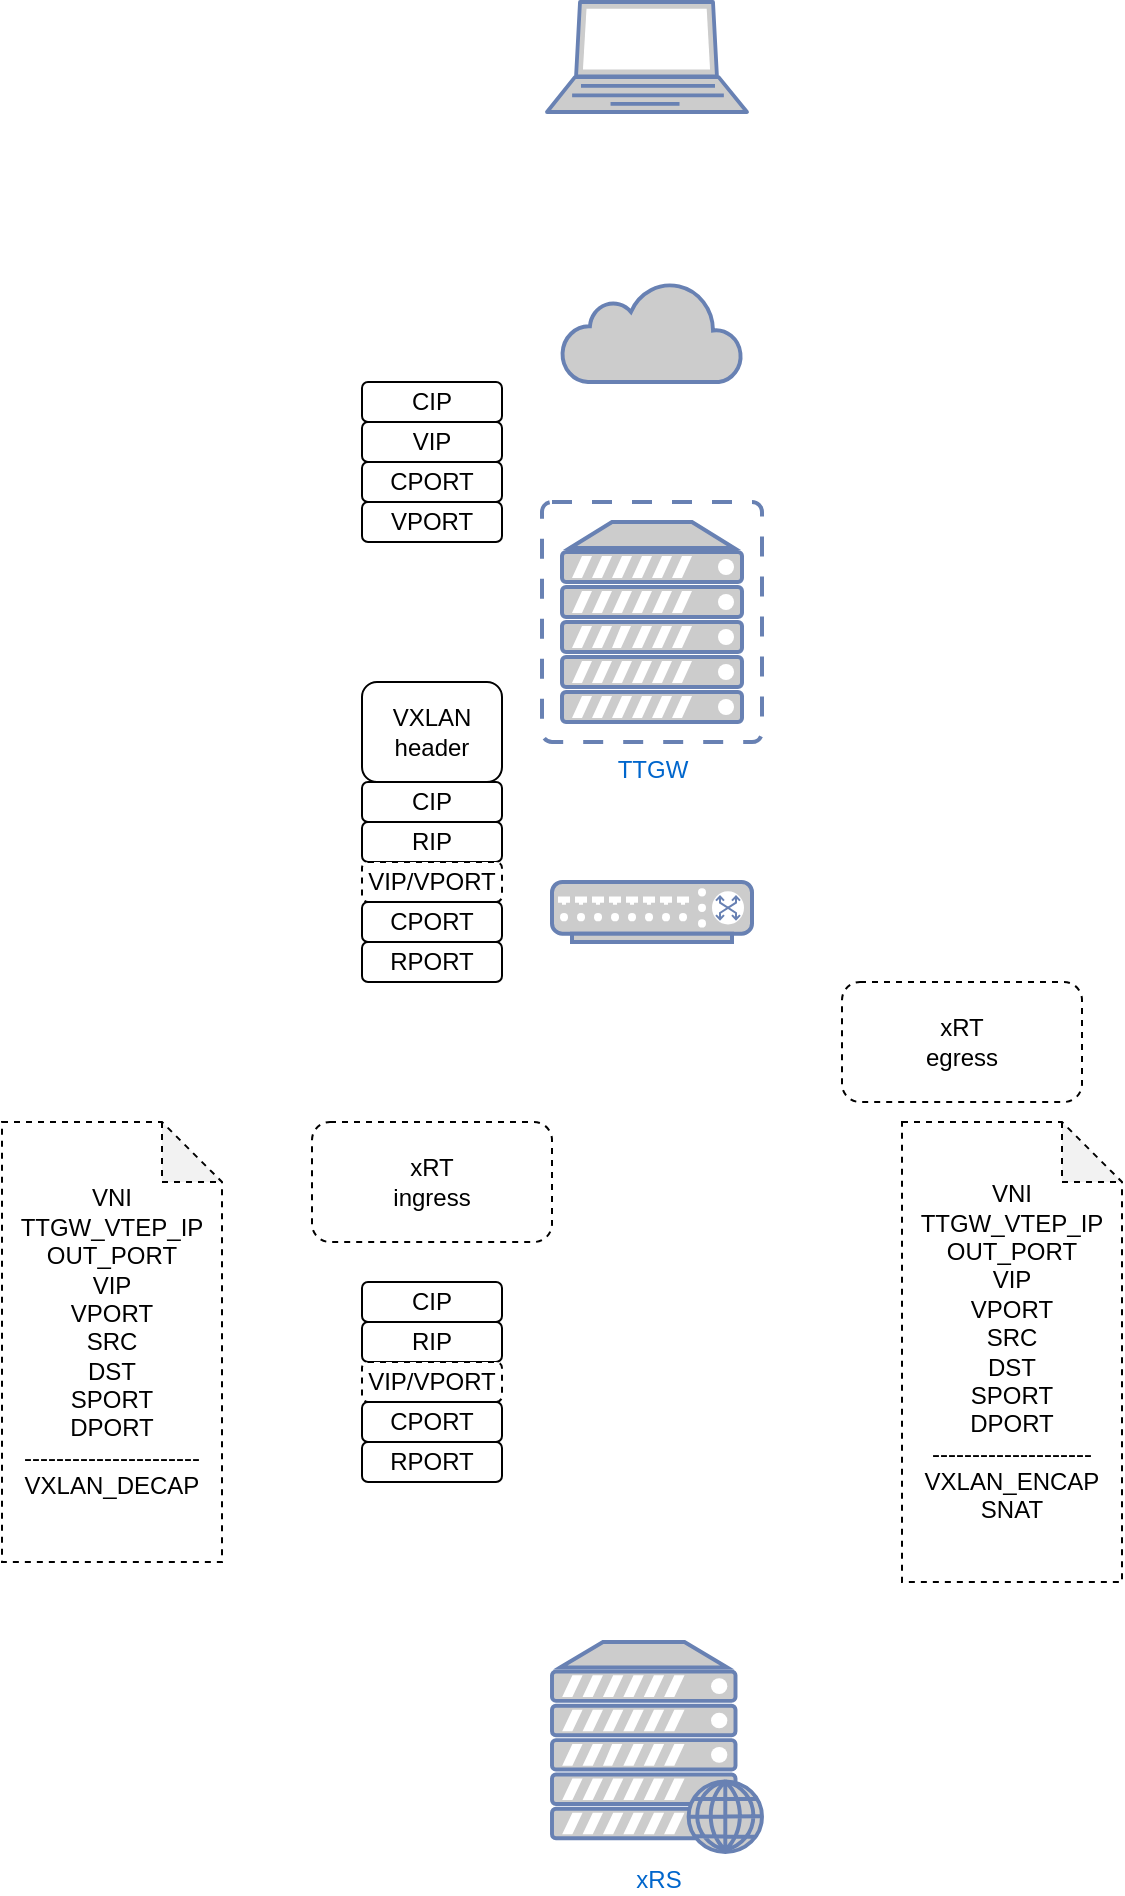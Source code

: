 <mxfile version="13.0.6" type="github">
  <diagram id="UCOVGmrTwVSSN8ZXNxZm" name="第 1 页">
    <mxGraphModel dx="946" dy="1760" grid="1" gridSize="10" guides="1" tooltips="1" connect="1" arrows="1" fold="1" page="1" pageScale="1" pageWidth="827" pageHeight="1169" math="0" shadow="0">
      <root>
        <mxCell id="0" />
        <mxCell id="1" parent="0" />
        <mxCell id="3ddTQeFGDiyhyXyo14fi-3" value="xRS" style="fontColor=#0066CC;verticalAlign=top;verticalLabelPosition=bottom;labelPosition=center;align=center;html=1;outlineConnect=0;fillColor=#CCCCCC;strokeColor=#6881B3;gradientColor=none;gradientDirection=north;strokeWidth=2;shape=mxgraph.networks.web_server;" vertex="1" parent="1">
          <mxGeometry x="395" y="580" width="105" height="105" as="geometry" />
        </mxCell>
        <mxCell id="3ddTQeFGDiyhyXyo14fi-4" value="TTGW" style="fontColor=#0066CC;verticalAlign=top;verticalLabelPosition=bottom;labelPosition=center;align=center;html=1;outlineConnect=0;fillColor=#CCCCCC;strokeColor=#6881B3;gradientColor=none;gradientDirection=north;strokeWidth=2;shape=mxgraph.networks.virtual_server;" vertex="1" parent="1">
          <mxGeometry x="390" y="10" width="110" height="120" as="geometry" />
        </mxCell>
        <mxCell id="3ddTQeFGDiyhyXyo14fi-5" value="" style="fontColor=#0066CC;verticalAlign=top;verticalLabelPosition=bottom;labelPosition=center;align=center;html=1;outlineConnect=0;fillColor=#CCCCCC;strokeColor=#6881B3;gradientColor=none;gradientDirection=north;strokeWidth=2;shape=mxgraph.networks.switch;" vertex="1" parent="1">
          <mxGeometry x="395" y="200" width="100" height="30" as="geometry" />
        </mxCell>
        <mxCell id="3ddTQeFGDiyhyXyo14fi-7" value="" style="html=1;outlineConnect=0;fillColor=#CCCCCC;strokeColor=#6881B3;gradientColor=none;gradientDirection=north;strokeWidth=2;shape=mxgraph.networks.cloud;fontColor=#ffffff;" vertex="1" parent="1">
          <mxGeometry x="400" y="-100" width="90" height="50" as="geometry" />
        </mxCell>
        <mxCell id="3ddTQeFGDiyhyXyo14fi-8" value="CIP" style="rounded=1;whiteSpace=wrap;html=1;" vertex="1" parent="1">
          <mxGeometry x="300" y="-50" width="70" height="20" as="geometry" />
        </mxCell>
        <mxCell id="3ddTQeFGDiyhyXyo14fi-9" value="VIP" style="rounded=1;whiteSpace=wrap;html=1;" vertex="1" parent="1">
          <mxGeometry x="300" y="-30" width="70" height="20" as="geometry" />
        </mxCell>
        <mxCell id="3ddTQeFGDiyhyXyo14fi-10" value="" style="fontColor=#0066CC;verticalAlign=top;verticalLabelPosition=bottom;labelPosition=center;align=center;html=1;outlineConnect=0;fillColor=#CCCCCC;strokeColor=#6881B3;gradientColor=none;gradientDirection=north;strokeWidth=2;shape=mxgraph.networks.laptop;" vertex="1" parent="1">
          <mxGeometry x="392.5" y="-240" width="100" height="55" as="geometry" />
        </mxCell>
        <mxCell id="3ddTQeFGDiyhyXyo14fi-11" value="CIP" style="rounded=1;whiteSpace=wrap;html=1;" vertex="1" parent="1">
          <mxGeometry x="300" y="150" width="70" height="20" as="geometry" />
        </mxCell>
        <mxCell id="3ddTQeFGDiyhyXyo14fi-12" value="RIP" style="rounded=1;whiteSpace=wrap;html=1;" vertex="1" parent="1">
          <mxGeometry x="300" y="170" width="70" height="20" as="geometry" />
        </mxCell>
        <mxCell id="3ddTQeFGDiyhyXyo14fi-13" value="CPORT" style="rounded=1;whiteSpace=wrap;html=1;" vertex="1" parent="1">
          <mxGeometry x="300" y="-10" width="70" height="20" as="geometry" />
        </mxCell>
        <mxCell id="3ddTQeFGDiyhyXyo14fi-14" value="VIP/VPORT" style="rounded=1;whiteSpace=wrap;html=1;dashed=1;" vertex="1" parent="1">
          <mxGeometry x="300" y="190" width="70" height="20" as="geometry" />
        </mxCell>
        <mxCell id="3ddTQeFGDiyhyXyo14fi-15" value="RPORT" style="rounded=1;whiteSpace=wrap;html=1;" vertex="1" parent="1">
          <mxGeometry x="300" y="230" width="70" height="20" as="geometry" />
        </mxCell>
        <mxCell id="3ddTQeFGDiyhyXyo14fi-16" value="VXLAN&lt;br&gt;header" style="rounded=1;whiteSpace=wrap;html=1;" vertex="1" parent="1">
          <mxGeometry x="300" y="100" width="70" height="50" as="geometry" />
        </mxCell>
        <mxCell id="3ddTQeFGDiyhyXyo14fi-17" value="CIP" style="rounded=1;whiteSpace=wrap;html=1;" vertex="1" parent="1">
          <mxGeometry x="300" y="400" width="70" height="20" as="geometry" />
        </mxCell>
        <mxCell id="3ddTQeFGDiyhyXyo14fi-18" value="RIP" style="rounded=1;whiteSpace=wrap;html=1;" vertex="1" parent="1">
          <mxGeometry x="300" y="420" width="70" height="20" as="geometry" />
        </mxCell>
        <mxCell id="3ddTQeFGDiyhyXyo14fi-19" value="VIP/VPORT" style="rounded=1;whiteSpace=wrap;html=1;dashed=1;" vertex="1" parent="1">
          <mxGeometry x="300" y="440" width="70" height="20" as="geometry" />
        </mxCell>
        <mxCell id="3ddTQeFGDiyhyXyo14fi-20" value="RPORT" style="rounded=1;whiteSpace=wrap;html=1;" vertex="1" parent="1">
          <mxGeometry x="300" y="480" width="70" height="20" as="geometry" />
        </mxCell>
        <mxCell id="3ddTQeFGDiyhyXyo14fi-22" value="VPORT" style="rounded=1;whiteSpace=wrap;html=1;" vertex="1" parent="1">
          <mxGeometry x="300" y="10" width="70" height="20" as="geometry" />
        </mxCell>
        <mxCell id="3ddTQeFGDiyhyXyo14fi-23" value="CPORT" style="rounded=1;whiteSpace=wrap;html=1;" vertex="1" parent="1">
          <mxGeometry x="300" y="210" width="70" height="20" as="geometry" />
        </mxCell>
        <mxCell id="3ddTQeFGDiyhyXyo14fi-24" value="CPORT" style="rounded=1;whiteSpace=wrap;html=1;" vertex="1" parent="1">
          <mxGeometry x="300" y="460" width="70" height="20" as="geometry" />
        </mxCell>
        <mxCell id="3ddTQeFGDiyhyXyo14fi-25" value="xRT&lt;br&gt;ingress" style="rounded=1;whiteSpace=wrap;html=1;dashed=1;" vertex="1" parent="1">
          <mxGeometry x="275" y="320" width="120" height="60" as="geometry" />
        </mxCell>
        <mxCell id="3ddTQeFGDiyhyXyo14fi-26" value="xRT&lt;br&gt;egress" style="rounded=1;whiteSpace=wrap;html=1;dashed=1;" vertex="1" parent="1">
          <mxGeometry x="540" y="250" width="120" height="60" as="geometry" />
        </mxCell>
        <mxCell id="3ddTQeFGDiyhyXyo14fi-29" value="&lt;span&gt;VNI&lt;/span&gt;&lt;br&gt;&lt;span&gt;TTGW_VTEP_IP&lt;/span&gt;&lt;br&gt;&lt;span&gt;OUT_PORT&lt;/span&gt;&lt;br&gt;&lt;span&gt;VIP&lt;/span&gt;&lt;br&gt;&lt;span&gt;VPORT&lt;/span&gt;&lt;br&gt;&lt;span&gt;SRC&lt;/span&gt;&lt;br&gt;&lt;span&gt;DST&lt;/span&gt;&lt;br&gt;&lt;span&gt;SPORT&lt;/span&gt;&lt;br&gt;&lt;span&gt;DPORT&lt;br&gt;----------------------&lt;br&gt;VXLAN_DECAP&lt;br&gt;&lt;/span&gt;" style="shape=note;whiteSpace=wrap;html=1;backgroundOutline=1;darkOpacity=0.05;dashed=1;" vertex="1" parent="1">
          <mxGeometry x="120" y="320" width="110" height="220" as="geometry" />
        </mxCell>
        <mxCell id="3ddTQeFGDiyhyXyo14fi-30" value="&lt;span&gt;VNI&lt;/span&gt;&lt;br&gt;&lt;span&gt;TTGW_VTEP_IP&lt;/span&gt;&lt;br&gt;&lt;span&gt;OUT_PORT&lt;/span&gt;&lt;br&gt;&lt;span&gt;VIP&lt;/span&gt;&lt;br&gt;&lt;span&gt;VPORT&lt;/span&gt;&lt;br&gt;&lt;span&gt;SRC&lt;/span&gt;&lt;br&gt;&lt;span&gt;DST&lt;/span&gt;&lt;br&gt;&lt;span&gt;SPORT&lt;/span&gt;&lt;br&gt;&lt;span&gt;DPORT&lt;br&gt;--------------------&lt;br&gt;VXLAN_ENCAP&lt;br&gt;SNAT&lt;br&gt;&lt;/span&gt;" style="shape=note;whiteSpace=wrap;html=1;backgroundOutline=1;darkOpacity=0.05;dashed=1;" vertex="1" parent="1">
          <mxGeometry x="570" y="320" width="110" height="230" as="geometry" />
        </mxCell>
      </root>
    </mxGraphModel>
  </diagram>
</mxfile>
